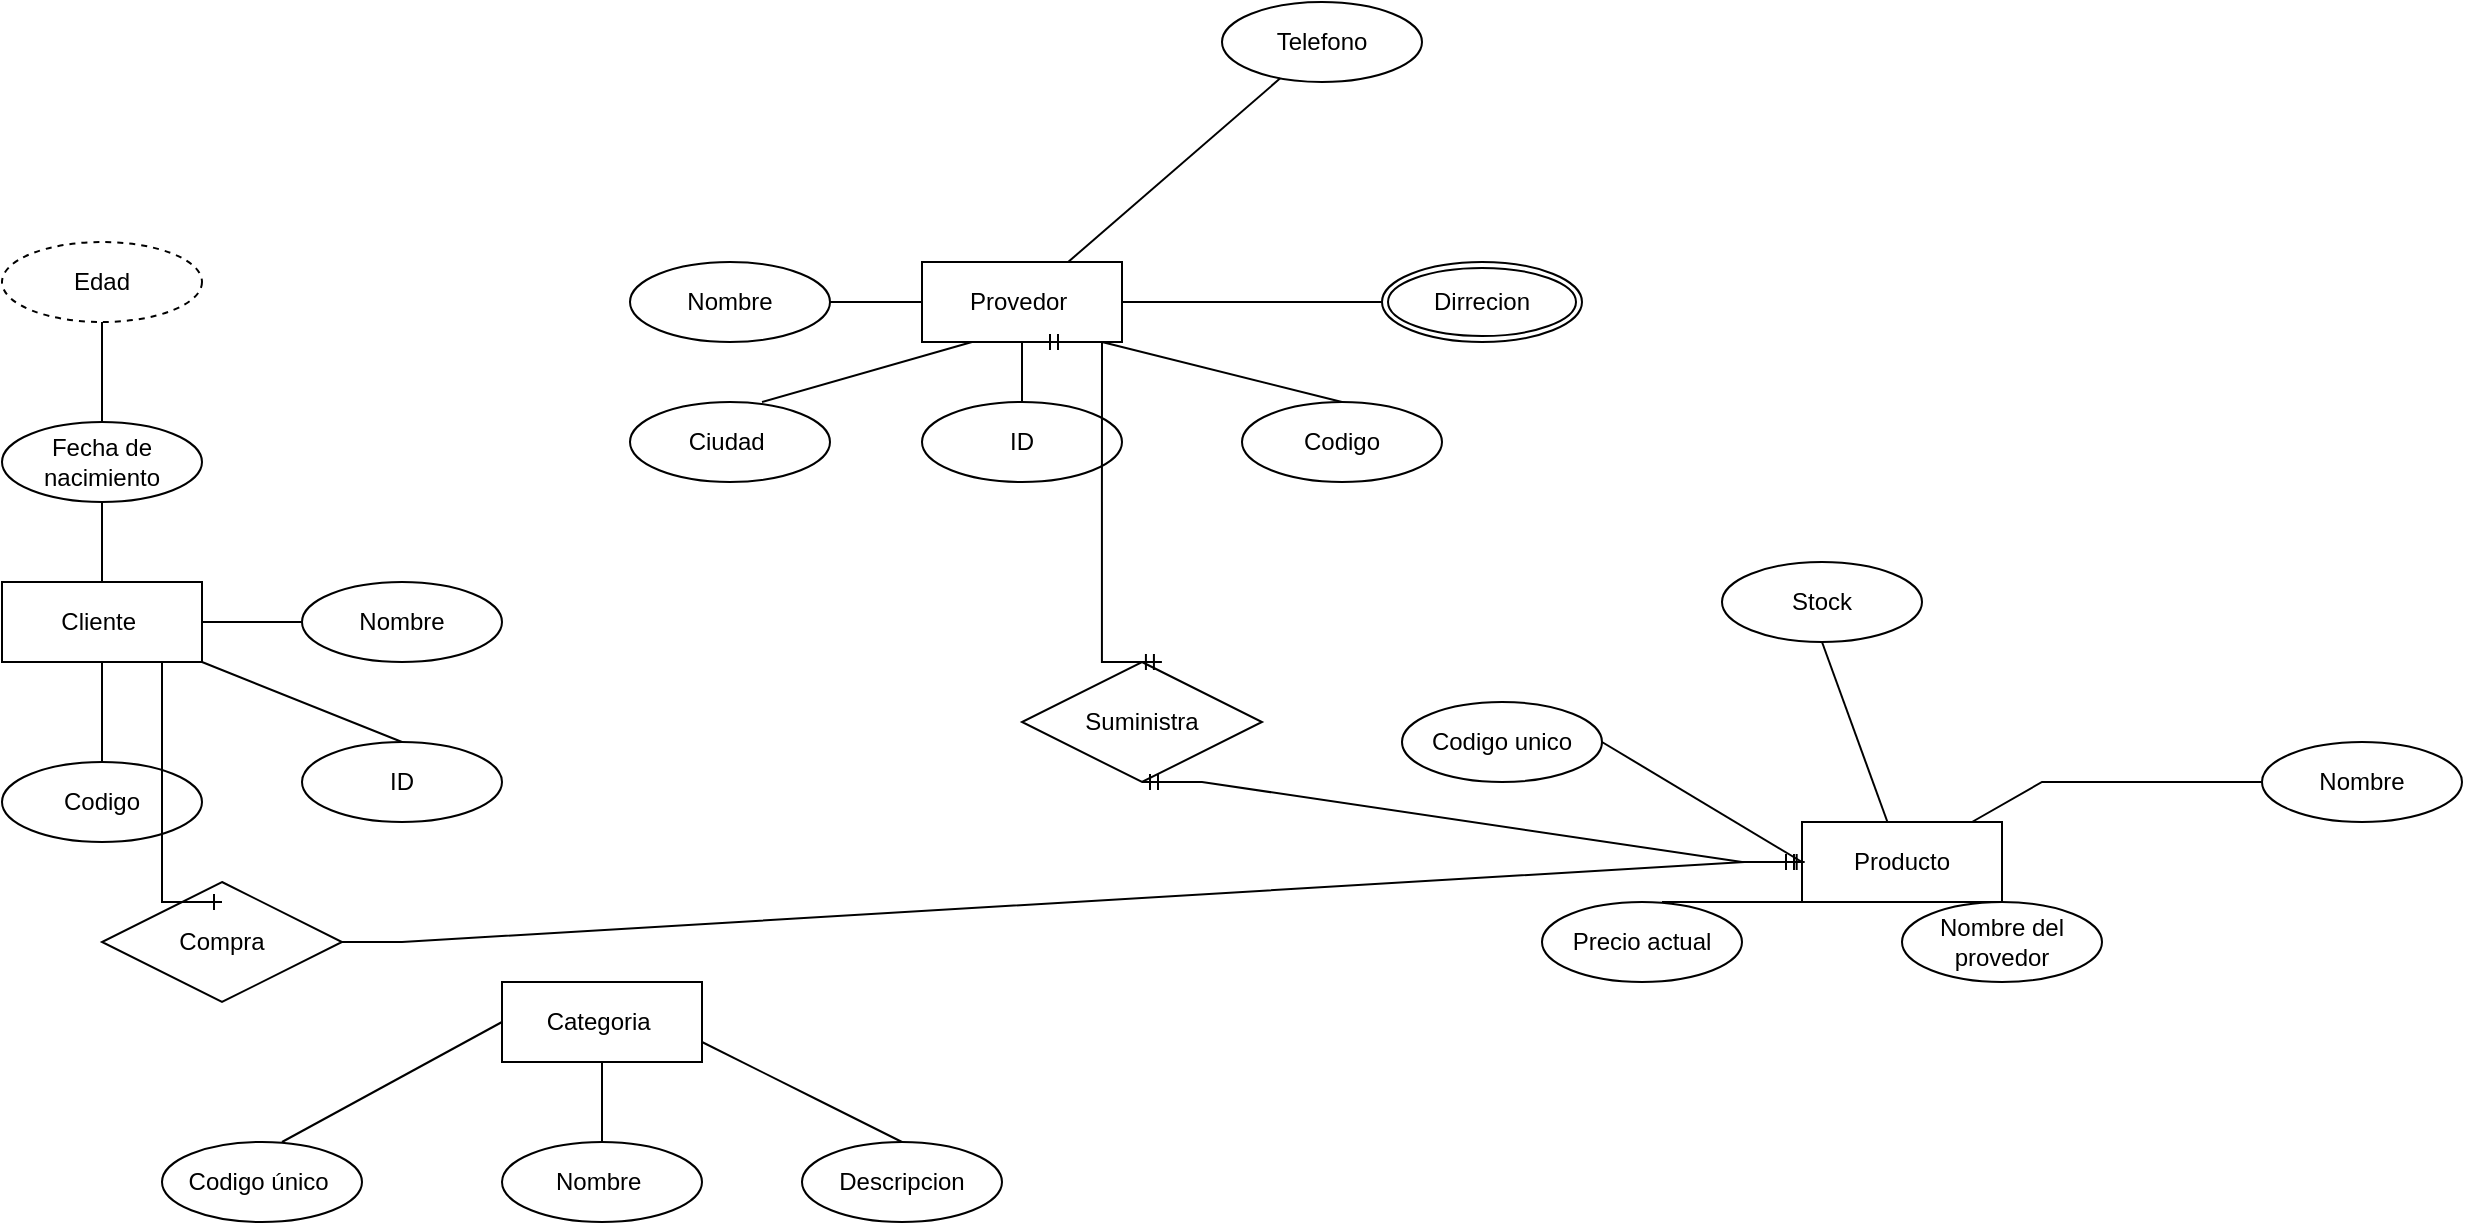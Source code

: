 <mxfile version="28.1.0">
  <diagram name="Página-1" id="oNXKOzVI4zQyK1Gj1o2h">
    <mxGraphModel dx="852" dy="1606" grid="1" gridSize="10" guides="1" tooltips="1" connect="1" arrows="1" fold="1" page="1" pageScale="1" pageWidth="827" pageHeight="1169" math="0" shadow="0">
      <root>
        <mxCell id="bZuBxN4-7xwh26Q07MRZ-0" />
        <mxCell id="bZuBxN4-7xwh26Q07MRZ-1" parent="bZuBxN4-7xwh26Q07MRZ-0" />
        <mxCell id="bjYPzdhpzL-SFKF2sNc7-6" value="Nombre" style="ellipse;whiteSpace=wrap;html=1;align=center;" parent="bZuBxN4-7xwh26Q07MRZ-1" vertex="1">
          <mxGeometry x="150" y="160" width="100" height="40" as="geometry" />
        </mxCell>
        <mxCell id="bjYPzdhpzL-SFKF2sNc7-3" value="Cliente&amp;nbsp;" style="whiteSpace=wrap;html=1;align=center;" parent="bZuBxN4-7xwh26Q07MRZ-1" vertex="1">
          <mxGeometry y="160" width="100" height="40" as="geometry" />
        </mxCell>
        <mxCell id="bjYPzdhpzL-SFKF2sNc7-4" value="Provedor&amp;nbsp;" style="whiteSpace=wrap;html=1;align=center;" parent="bZuBxN4-7xwh26Q07MRZ-1" vertex="1">
          <mxGeometry x="460" width="100" height="40" as="geometry" />
        </mxCell>
        <mxCell id="bjYPzdhpzL-SFKF2sNc7-7" value="Fecha de nacimiento" style="ellipse;whiteSpace=wrap;html=1;align=center;" parent="bZuBxN4-7xwh26Q07MRZ-1" vertex="1">
          <mxGeometry y="80" width="100" height="40" as="geometry" />
        </mxCell>
        <mxCell id="bjYPzdhpzL-SFKF2sNc7-8" value="Edad" style="ellipse;whiteSpace=wrap;html=1;align=center;dashed=1;" parent="bZuBxN4-7xwh26Q07MRZ-1" vertex="1">
          <mxGeometry y="-10" width="100" height="40" as="geometry" />
        </mxCell>
        <mxCell id="bjYPzdhpzL-SFKF2sNc7-9" value="Codigo" style="ellipse;whiteSpace=wrap;html=1;align=center;" parent="bZuBxN4-7xwh26Q07MRZ-1" vertex="1">
          <mxGeometry y="250" width="100" height="40" as="geometry" />
        </mxCell>
        <mxCell id="bjYPzdhpzL-SFKF2sNc7-11" value="ID" style="ellipse;whiteSpace=wrap;html=1;align=center;" parent="bZuBxN4-7xwh26Q07MRZ-1" vertex="1">
          <mxGeometry x="150" y="240" width="100" height="40" as="geometry" />
        </mxCell>
        <mxCell id="bjYPzdhpzL-SFKF2sNc7-13" value="ID" style="ellipse;whiteSpace=wrap;html=1;align=center;" parent="bZuBxN4-7xwh26Q07MRZ-1" vertex="1">
          <mxGeometry x="460" y="70" width="100" height="40" as="geometry" />
        </mxCell>
        <mxCell id="bjYPzdhpzL-SFKF2sNc7-14" value="Nombre" style="ellipse;whiteSpace=wrap;html=1;align=center;" parent="bZuBxN4-7xwh26Q07MRZ-1" vertex="1">
          <mxGeometry x="314" width="100" height="40" as="geometry" />
        </mxCell>
        <mxCell id="bjYPzdhpzL-SFKF2sNc7-15" value="Codigo" style="ellipse;whiteSpace=wrap;html=1;align=center;" parent="bZuBxN4-7xwh26Q07MRZ-1" vertex="1">
          <mxGeometry x="620" y="70" width="100" height="40" as="geometry" />
        </mxCell>
        <mxCell id="nIcvdX-K9WqGcsylBkkt-0" value="Ciudad&amp;nbsp;" style="ellipse;whiteSpace=wrap;html=1;align=center;" vertex="1" parent="bZuBxN4-7xwh26Q07MRZ-1">
          <mxGeometry x="314" y="70" width="100" height="40" as="geometry" />
        </mxCell>
        <mxCell id="nIcvdX-K9WqGcsylBkkt-1" value="Telefono" style="ellipse;whiteSpace=wrap;html=1;align=center;" vertex="1" parent="bZuBxN4-7xwh26Q07MRZ-1">
          <mxGeometry x="610" y="-130" width="100" height="40" as="geometry" />
        </mxCell>
        <mxCell id="nIcvdX-K9WqGcsylBkkt-2" value="Dirrecion" style="ellipse;shape=doubleEllipse;margin=3;whiteSpace=wrap;html=1;align=center;" vertex="1" parent="bZuBxN4-7xwh26Q07MRZ-1">
          <mxGeometry x="690" width="100" height="40" as="geometry" />
        </mxCell>
        <mxCell id="nIcvdX-K9WqGcsylBkkt-3" value="Precio actual" style="ellipse;whiteSpace=wrap;html=1;align=center;" vertex="1" parent="bZuBxN4-7xwh26Q07MRZ-1">
          <mxGeometry x="770" y="320" width="100" height="40" as="geometry" />
        </mxCell>
        <mxCell id="nIcvdX-K9WqGcsylBkkt-4" value="Nombre" style="ellipse;whiteSpace=wrap;html=1;align=center;" vertex="1" parent="bZuBxN4-7xwh26Q07MRZ-1">
          <mxGeometry x="1130" y="240" width="100" height="40" as="geometry" />
        </mxCell>
        <mxCell id="nIcvdX-K9WqGcsylBkkt-5" value="Codigo unico" style="ellipse;whiteSpace=wrap;html=1;align=center;" vertex="1" parent="bZuBxN4-7xwh26Q07MRZ-1">
          <mxGeometry x="700" y="220" width="100" height="40" as="geometry" />
        </mxCell>
        <mxCell id="nIcvdX-K9WqGcsylBkkt-6" value="Nombre del provedor" style="ellipse;whiteSpace=wrap;html=1;align=center;" vertex="1" parent="bZuBxN4-7xwh26Q07MRZ-1">
          <mxGeometry x="950" y="320" width="100" height="40" as="geometry" />
        </mxCell>
        <mxCell id="nIcvdX-K9WqGcsylBkkt-7" value="Stock" style="ellipse;whiteSpace=wrap;html=1;align=center;" vertex="1" parent="bZuBxN4-7xwh26Q07MRZ-1">
          <mxGeometry x="860" y="150" width="100" height="40" as="geometry" />
        </mxCell>
        <mxCell id="nIcvdX-K9WqGcsylBkkt-8" value="Categoria&amp;nbsp;" style="whiteSpace=wrap;html=1;align=center;" vertex="1" parent="bZuBxN4-7xwh26Q07MRZ-1">
          <mxGeometry x="250" y="360" width="100" height="40" as="geometry" />
        </mxCell>
        <mxCell id="nIcvdX-K9WqGcsylBkkt-9" value="Codigo único&amp;nbsp;" style="ellipse;whiteSpace=wrap;html=1;align=center;" vertex="1" parent="bZuBxN4-7xwh26Q07MRZ-1">
          <mxGeometry x="80" y="440" width="100" height="40" as="geometry" />
        </mxCell>
        <mxCell id="nIcvdX-K9WqGcsylBkkt-10" value="Nombre&amp;nbsp;" style="ellipse;whiteSpace=wrap;html=1;align=center;" vertex="1" parent="bZuBxN4-7xwh26Q07MRZ-1">
          <mxGeometry x="250" y="440" width="100" height="40" as="geometry" />
        </mxCell>
        <mxCell id="nIcvdX-K9WqGcsylBkkt-11" value="Descripcion" style="ellipse;whiteSpace=wrap;html=1;align=center;" vertex="1" parent="bZuBxN4-7xwh26Q07MRZ-1">
          <mxGeometry x="400" y="440" width="100" height="40" as="geometry" />
        </mxCell>
        <mxCell id="nIcvdX-K9WqGcsylBkkt-18" value="" style="endArrow=none;html=1;rounded=0;entryX=0.5;entryY=0;entryDx=0;entryDy=0;exitX=1;exitY=0.75;exitDx=0;exitDy=0;" edge="1" parent="bZuBxN4-7xwh26Q07MRZ-1" source="nIcvdX-K9WqGcsylBkkt-8" target="nIcvdX-K9WqGcsylBkkt-11">
          <mxGeometry relative="1" as="geometry">
            <mxPoint x="380" y="400" as="sourcePoint" />
            <mxPoint x="500" y="379.5" as="targetPoint" />
            <Array as="points">
              <mxPoint x="410" y="420" />
            </Array>
          </mxGeometry>
        </mxCell>
        <mxCell id="nIcvdX-K9WqGcsylBkkt-21" value="" style="endArrow=none;html=1;rounded=0;entryX=0;entryY=0.5;entryDx=0;entryDy=0;" edge="1" parent="bZuBxN4-7xwh26Q07MRZ-1" target="nIcvdX-K9WqGcsylBkkt-8">
          <mxGeometry relative="1" as="geometry">
            <mxPoint x="140" y="440" as="sourcePoint" />
            <mxPoint x="520" y="300" as="targetPoint" />
          </mxGeometry>
        </mxCell>
        <mxCell id="nIcvdX-K9WqGcsylBkkt-22" value="" style="endArrow=none;html=1;rounded=0;entryX=0.5;entryY=0;entryDx=0;entryDy=0;exitX=0.5;exitY=1;exitDx=0;exitDy=0;" edge="1" parent="bZuBxN4-7xwh26Q07MRZ-1" source="nIcvdX-K9WqGcsylBkkt-8" target="nIcvdX-K9WqGcsylBkkt-10">
          <mxGeometry relative="1" as="geometry">
            <mxPoint x="290" y="390" as="sourcePoint" />
            <mxPoint x="450" y="390" as="targetPoint" />
          </mxGeometry>
        </mxCell>
        <mxCell id="nIcvdX-K9WqGcsylBkkt-23" value="" style="endArrow=none;html=1;rounded=0;exitX=0.5;exitY=1;exitDx=0;exitDy=0;" edge="1" parent="bZuBxN4-7xwh26Q07MRZ-1" source="bjYPzdhpzL-SFKF2sNc7-7">
          <mxGeometry relative="1" as="geometry">
            <mxPoint x="360" y="300" as="sourcePoint" />
            <mxPoint x="50" y="160" as="targetPoint" />
          </mxGeometry>
        </mxCell>
        <mxCell id="nIcvdX-K9WqGcsylBkkt-24" value="" style="endArrow=none;html=1;rounded=0;exitX=1;exitY=0.5;exitDx=0;exitDy=0;entryX=0;entryY=0.5;entryDx=0;entryDy=0;" edge="1" parent="bZuBxN4-7xwh26Q07MRZ-1" source="bjYPzdhpzL-SFKF2sNc7-3" target="bjYPzdhpzL-SFKF2sNc7-6">
          <mxGeometry relative="1" as="geometry">
            <mxPoint x="360" y="300" as="sourcePoint" />
            <mxPoint x="520" y="300" as="targetPoint" />
          </mxGeometry>
        </mxCell>
        <mxCell id="nIcvdX-K9WqGcsylBkkt-25" value="" style="endArrow=none;html=1;rounded=0;exitX=0.5;exitY=1;exitDx=0;exitDy=0;entryX=0.5;entryY=0;entryDx=0;entryDy=0;" edge="1" parent="bZuBxN4-7xwh26Q07MRZ-1" source="bjYPzdhpzL-SFKF2sNc7-3" target="bjYPzdhpzL-SFKF2sNc7-9">
          <mxGeometry relative="1" as="geometry">
            <mxPoint x="360" y="300" as="sourcePoint" />
            <mxPoint x="520" y="300" as="targetPoint" />
          </mxGeometry>
        </mxCell>
        <mxCell id="nIcvdX-K9WqGcsylBkkt-26" value="" style="endArrow=none;html=1;rounded=0;entryX=0.5;entryY=0;entryDx=0;entryDy=0;" edge="1" parent="bZuBxN4-7xwh26Q07MRZ-1" target="bjYPzdhpzL-SFKF2sNc7-11">
          <mxGeometry relative="1" as="geometry">
            <mxPoint x="100" y="200" as="sourcePoint" />
            <mxPoint x="520" y="300" as="targetPoint" />
          </mxGeometry>
        </mxCell>
        <mxCell id="nIcvdX-K9WqGcsylBkkt-27" value="" style="endArrow=none;html=1;rounded=0;exitX=0.5;exitY=1;exitDx=0;exitDy=0;" edge="1" parent="bZuBxN4-7xwh26Q07MRZ-1" source="bjYPzdhpzL-SFKF2sNc7-8" target="bjYPzdhpzL-SFKF2sNc7-7">
          <mxGeometry relative="1" as="geometry">
            <mxPoint x="240" y="-30" as="sourcePoint" />
            <mxPoint x="50" y="70" as="targetPoint" />
            <Array as="points">
              <mxPoint x="50" y="50" />
            </Array>
          </mxGeometry>
        </mxCell>
        <mxCell id="nIcvdX-K9WqGcsylBkkt-28" value="" style="endArrow=none;html=1;rounded=0;entryX=0.5;entryY=0;entryDx=0;entryDy=0;exitX=0.5;exitY=1;exitDx=0;exitDy=0;" edge="1" parent="bZuBxN4-7xwh26Q07MRZ-1" source="bjYPzdhpzL-SFKF2sNc7-4" target="bjYPzdhpzL-SFKF2sNc7-13">
          <mxGeometry relative="1" as="geometry">
            <mxPoint x="360" y="-100" as="sourcePoint" />
            <mxPoint x="520" y="-100" as="targetPoint" />
            <Array as="points">
              <mxPoint x="510" y="60" />
            </Array>
          </mxGeometry>
        </mxCell>
        <mxCell id="nIcvdX-K9WqGcsylBkkt-29" value="" style="endArrow=none;html=1;rounded=0;exitX=1;exitY=0.5;exitDx=0;exitDy=0;entryX=0;entryY=0.5;entryDx=0;entryDy=0;" edge="1" parent="bZuBxN4-7xwh26Q07MRZ-1" source="bjYPzdhpzL-SFKF2sNc7-4" target="nIcvdX-K9WqGcsylBkkt-2">
          <mxGeometry relative="1" as="geometry">
            <mxPoint x="360" y="-100" as="sourcePoint" />
            <mxPoint x="520" y="-100" as="targetPoint" />
          </mxGeometry>
        </mxCell>
        <mxCell id="nIcvdX-K9WqGcsylBkkt-30" value="" style="endArrow=none;html=1;rounded=0;" edge="1" parent="bZuBxN4-7xwh26Q07MRZ-1" source="nIcvdX-K9WqGcsylBkkt-1" target="bjYPzdhpzL-SFKF2sNc7-4">
          <mxGeometry relative="1" as="geometry">
            <mxPoint x="510" y="-20" as="sourcePoint" />
            <mxPoint x="520" y="-100" as="targetPoint" />
          </mxGeometry>
        </mxCell>
        <mxCell id="nIcvdX-K9WqGcsylBkkt-31" value="" style="endArrow=none;html=1;rounded=0;exitX=1;exitY=0.5;exitDx=0;exitDy=0;" edge="1" parent="bZuBxN4-7xwh26Q07MRZ-1" source="bjYPzdhpzL-SFKF2sNc7-14" target="bjYPzdhpzL-SFKF2sNc7-4">
          <mxGeometry relative="1" as="geometry">
            <mxPoint x="370" y="-10" as="sourcePoint" />
            <mxPoint x="520" y="-100" as="targetPoint" />
            <Array as="points">
              <mxPoint x="440" y="20" />
            </Array>
          </mxGeometry>
        </mxCell>
        <mxCell id="nIcvdX-K9WqGcsylBkkt-32" value="" style="endArrow=none;html=1;rounded=0;entryX=0.5;entryY=0;entryDx=0;entryDy=0;" edge="1" parent="bZuBxN4-7xwh26Q07MRZ-1" target="bjYPzdhpzL-SFKF2sNc7-15">
          <mxGeometry relative="1" as="geometry">
            <mxPoint x="550" y="40" as="sourcePoint" />
            <mxPoint x="860" y="210" as="targetPoint" />
          </mxGeometry>
        </mxCell>
        <mxCell id="nIcvdX-K9WqGcsylBkkt-33" value="" style="endArrow=none;html=1;rounded=0;exitX=0.66;exitY=0;exitDx=0;exitDy=0;exitPerimeter=0;entryX=0.25;entryY=1;entryDx=0;entryDy=0;" edge="1" parent="bZuBxN4-7xwh26Q07MRZ-1" source="nIcvdX-K9WqGcsylBkkt-0" target="bjYPzdhpzL-SFKF2sNc7-4">
          <mxGeometry relative="1" as="geometry">
            <mxPoint x="360" y="-100" as="sourcePoint" />
            <mxPoint x="520" y="-100" as="targetPoint" />
          </mxGeometry>
        </mxCell>
        <mxCell id="nIcvdX-K9WqGcsylBkkt-35" value="" style="endArrow=none;html=1;rounded=0;exitX=0.6;exitY=0;exitDx=0;exitDy=0;exitPerimeter=0;entryX=0.5;entryY=1;entryDx=0;entryDy=0;" edge="1" parent="bZuBxN4-7xwh26Q07MRZ-1" source="nIcvdX-K9WqGcsylBkkt-3" target="bjYPzdhpzL-SFKF2sNc7-5">
          <mxGeometry relative="1" as="geometry">
            <mxPoint x="960" y="210" as="sourcePoint" />
            <mxPoint x="1120" y="210" as="targetPoint" />
          </mxGeometry>
        </mxCell>
        <mxCell id="nIcvdX-K9WqGcsylBkkt-36" value="" style="endArrow=none;html=1;rounded=0;entryX=0;entryY=0.5;entryDx=0;entryDy=0;" edge="1" parent="bZuBxN4-7xwh26Q07MRZ-1" target="bjYPzdhpzL-SFKF2sNc7-5">
          <mxGeometry relative="1" as="geometry">
            <mxPoint x="800" y="240" as="sourcePoint" />
            <mxPoint x="1120" y="210" as="targetPoint" />
          </mxGeometry>
        </mxCell>
        <mxCell id="nIcvdX-K9WqGcsylBkkt-37" value="" style="endArrow=none;html=1;rounded=0;entryX=0;entryY=0.5;entryDx=0;entryDy=0;" edge="1" parent="bZuBxN4-7xwh26Q07MRZ-1" source="bjYPzdhpzL-SFKF2sNc7-5" target="nIcvdX-K9WqGcsylBkkt-4">
          <mxGeometry relative="1" as="geometry">
            <mxPoint x="960" y="210" as="sourcePoint" />
            <mxPoint x="1120" y="210" as="targetPoint" />
            <Array as="points">
              <mxPoint x="1020" y="260" />
            </Array>
          </mxGeometry>
        </mxCell>
        <mxCell id="nIcvdX-K9WqGcsylBkkt-38" value="" style="endArrow=none;html=1;rounded=0;entryX=0.5;entryY=0;entryDx=0;entryDy=0;exitX=0.75;exitY=1;exitDx=0;exitDy=0;" edge="1" parent="bZuBxN4-7xwh26Q07MRZ-1" source="bjYPzdhpzL-SFKF2sNc7-5" target="nIcvdX-K9WqGcsylBkkt-6">
          <mxGeometry relative="1" as="geometry">
            <mxPoint x="930" y="280" as="sourcePoint" />
            <mxPoint x="1030" y="300" as="targetPoint" />
          </mxGeometry>
        </mxCell>
        <mxCell id="nIcvdX-K9WqGcsylBkkt-39" value="" style="endArrow=none;html=1;rounded=0;exitX=0.5;exitY=1;exitDx=0;exitDy=0;" edge="1" parent="bZuBxN4-7xwh26Q07MRZ-1" source="nIcvdX-K9WqGcsylBkkt-7" target="bjYPzdhpzL-SFKF2sNc7-5">
          <mxGeometry relative="1" as="geometry">
            <mxPoint x="960" y="210" as="sourcePoint" />
            <mxPoint x="1120" y="210" as="targetPoint" />
          </mxGeometry>
        </mxCell>
        <mxCell id="bjYPzdhpzL-SFKF2sNc7-5" value="Producto" style="whiteSpace=wrap;html=1;align=center;" parent="bZuBxN4-7xwh26Q07MRZ-1" vertex="1">
          <mxGeometry x="900" y="280" width="100" height="40" as="geometry" />
        </mxCell>
        <mxCell id="nIcvdX-K9WqGcsylBkkt-41" value="Suministra" style="shape=rhombus;perimeter=rhombusPerimeter;whiteSpace=wrap;html=1;align=center;" vertex="1" parent="bZuBxN4-7xwh26Q07MRZ-1">
          <mxGeometry x="510" y="200" width="120" height="60" as="geometry" />
        </mxCell>
        <mxCell id="nIcvdX-K9WqGcsylBkkt-45" value="" style="edgeStyle=entityRelationEdgeStyle;fontSize=12;html=1;endArrow=ERmandOne;startArrow=ERmandOne;rounded=0;entryX=0.6;entryY=1;entryDx=0;entryDy=0;entryPerimeter=0;exitX=0.583;exitY=0;exitDx=0;exitDy=0;exitPerimeter=0;" edge="1" parent="bZuBxN4-7xwh26Q07MRZ-1" source="nIcvdX-K9WqGcsylBkkt-41" target="bjYPzdhpzL-SFKF2sNc7-4">
          <mxGeometry width="100" height="100" relative="1" as="geometry">
            <mxPoint x="590" y="150" as="sourcePoint" />
            <mxPoint x="690" y="50" as="targetPoint" />
          </mxGeometry>
        </mxCell>
        <mxCell id="nIcvdX-K9WqGcsylBkkt-46" value="" style="edgeStyle=entityRelationEdgeStyle;fontSize=12;html=1;endArrow=ERmandOne;startArrow=ERmandOne;rounded=0;exitX=0.5;exitY=1;exitDx=0;exitDy=0;entryX=0;entryY=0.5;entryDx=0;entryDy=0;" edge="1" parent="bZuBxN4-7xwh26Q07MRZ-1" source="nIcvdX-K9WqGcsylBkkt-41" target="bjYPzdhpzL-SFKF2sNc7-5">
          <mxGeometry width="100" height="100" relative="1" as="geometry">
            <mxPoint x="560" y="270" as="sourcePoint" />
            <mxPoint x="890" y="270" as="targetPoint" />
            <Array as="points">
              <mxPoint x="570" y="250" />
            </Array>
          </mxGeometry>
        </mxCell>
        <mxCell id="nIcvdX-K9WqGcsylBkkt-47" value="Compra" style="shape=rhombus;perimeter=rhombusPerimeter;whiteSpace=wrap;html=1;align=center;" vertex="1" parent="bZuBxN4-7xwh26Q07MRZ-1">
          <mxGeometry x="50" y="310" width="120" height="60" as="geometry" />
        </mxCell>
        <mxCell id="nIcvdX-K9WqGcsylBkkt-48" value="" style="edgeStyle=entityRelationEdgeStyle;fontSize=12;html=1;endArrow=ERone;endFill=1;rounded=0;" edge="1" parent="bZuBxN4-7xwh26Q07MRZ-1">
          <mxGeometry width="100" height="100" relative="1" as="geometry">
            <mxPoint x="50" y="200" as="sourcePoint" />
            <mxPoint x="110" y="320" as="targetPoint" />
          </mxGeometry>
        </mxCell>
        <mxCell id="nIcvdX-K9WqGcsylBkkt-49" value="" style="edgeStyle=entityRelationEdgeStyle;fontSize=12;html=1;endArrow=ERone;endFill=1;rounded=0;" edge="1" parent="bZuBxN4-7xwh26Q07MRZ-1" source="nIcvdX-K9WqGcsylBkkt-47">
          <mxGeometry width="100" height="100" relative="1" as="geometry">
            <mxPoint x="150" y="200" as="sourcePoint" />
            <mxPoint x="901.333" y="300" as="targetPoint" />
          </mxGeometry>
        </mxCell>
      </root>
    </mxGraphModel>
  </diagram>
</mxfile>
